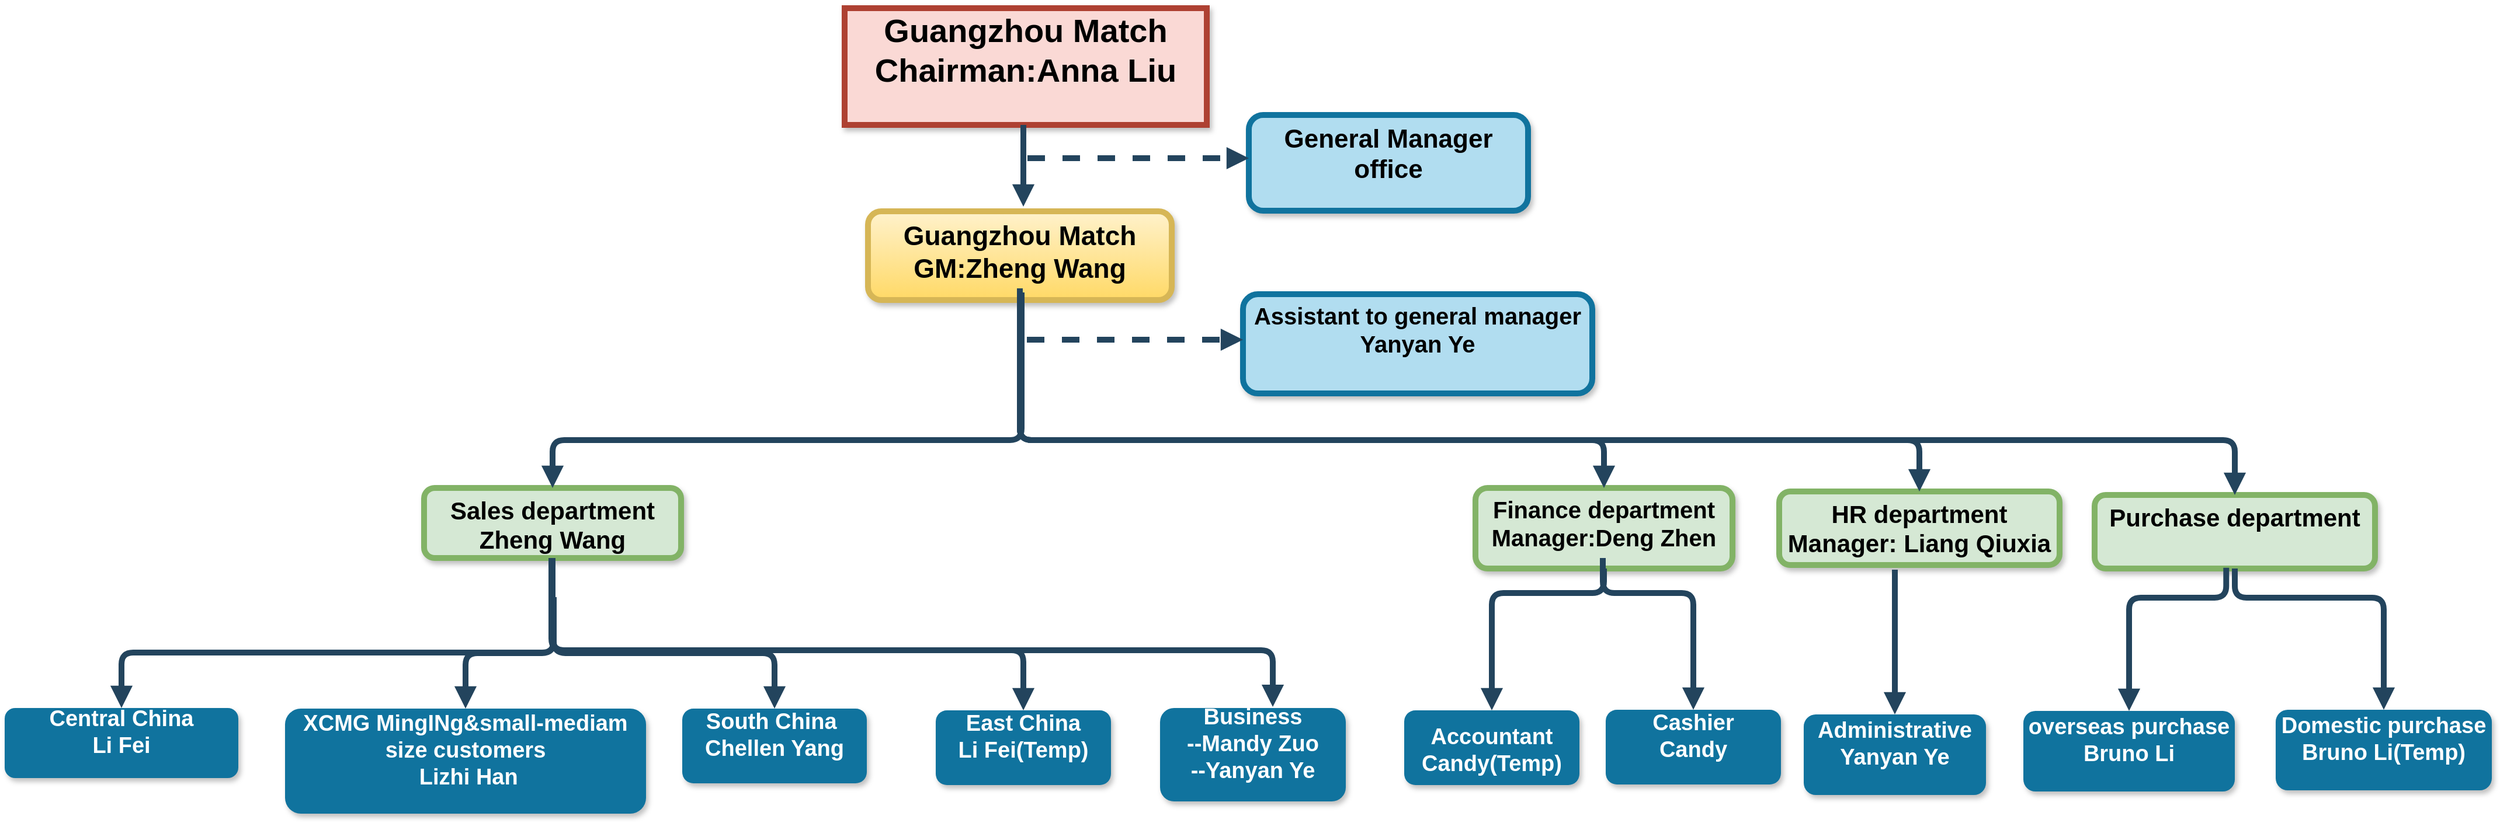 <mxfile version="10.6.7" type="github"><diagram name="1" id="97916047-d0de-89f5-080d-49f4d83e522f"><mxGraphModel dx="3010.5" dy="697" grid="1" gridSize="10" guides="1" tooltips="1" connect="1" arrows="1" fold="1" page="1" pageScale="1.5" pageWidth="1169" pageHeight="827" background="#ffffff" math="0" shadow="0"><root><mxCell id="0"/><mxCell id="1" parent="0"/><mxCell id="2" value="Guangzhou Match&#10;Chairman:Anna Liu&#10;" style="rounded=1;fillColor=#fad9d5;strokeColor=#ae4132;shadow=1;fontStyle=1;fontSize=28;strokeWidth=5;arcSize=0;" parent="1" vertex="1"><mxGeometry x="620" y="20" width="310" height="100" as="geometry"/></mxCell><mxCell id="3" value="Sales department&#10;Zheng Wang" style="rounded=1;fillColor=#d5e8d4;strokeColor=#82b366;shadow=1;fontStyle=1;fontSize=21;strokeWidth=5;verticalAlign=top;" parent="1" vertex="1"><mxGeometry x="260" y="431" width="220" height="60" as="geometry"/></mxCell><mxCell id="4" value="Central China&#10;Li Fei&#10;" style="rounded=1;fillColor=#10739E;strokeColor=none;shadow=1;gradientColor=none;fontStyle=1;fontColor=#FFFFFF;fontSize=19;strokeWidth=5;" parent="1" vertex="1"><mxGeometry x="-99" y="619.5" width="200" height="60" as="geometry"/></mxCell><mxCell id="5" value="XCMG MingINg&amp;small-mediam &#10;size customers&#10; Lizhi Han&#10;" style="rounded=1;fillColor=#10739E;strokeColor=none;shadow=1;gradientColor=none;fontStyle=1;fontColor=#FFFFFF;fontSize=19;strokeWidth=5;" parent="1" vertex="1"><mxGeometry x="141" y="620" width="309" height="90" as="geometry"/></mxCell><mxCell id="6" value="South China &#10;Chellen Yang&#10;" style="rounded=1;fillColor=#10739E;strokeColor=none;shadow=1;gradientColor=none;fontStyle=1;fontColor=#FFFFFF;fontSize=19;strokeWidth=5;" parent="1" vertex="1"><mxGeometry x="481" y="620" width="158" height="64" as="geometry"/></mxCell><mxCell id="29" value="" style="edgeStyle=elbowEdgeStyle;elbow=vertical;strokeWidth=5;endArrow=block;endFill=1;fontStyle=1;strokeColor=#23445D;fontSize=19;" parent="1" edge="1"><mxGeometry x="23" y="19" width="100" height="100" as="geometry"><mxPoint x="773" y="120" as="sourcePoint"/><mxPoint x="773" y="190" as="targetPoint"/></mxGeometry></mxCell><mxCell id="30" value="" style="edgeStyle=elbowEdgeStyle;elbow=vertical;strokeWidth=5;endArrow=block;endFill=1;fontStyle=1;strokeColor=#23445D;fontSize=19;" parent="1" target="5" edge="1"><mxGeometry x="-379" y="284.5" width="100" height="100" as="geometry"><mxPoint x="371" y="524.5" as="sourcePoint"/><mxPoint x="-279" y="284.5" as="targetPoint"/></mxGeometry></mxCell><mxCell id="31" value="" style="edgeStyle=elbowEdgeStyle;elbow=vertical;strokeWidth=5;endArrow=block;endFill=1;fontStyle=1;strokeColor=#23445D;fontSize=19;" parent="1" target="4" edge="1"><mxGeometry x="-379" y="284.5" width="100" height="100" as="geometry"><mxPoint x="371" y="524.5" as="sourcePoint"/><mxPoint x="-279" y="284.5" as="targetPoint"/></mxGeometry></mxCell><mxCell id="32" value="" style="edgeStyle=elbowEdgeStyle;elbow=vertical;strokeWidth=5;endArrow=block;endFill=1;fontStyle=1;strokeColor=#23445D;fontSize=19;" parent="1" target="6" edge="1"><mxGeometry x="-379" y="284.5" width="100" height="100" as="geometry"><mxPoint x="371" y="524.5" as="sourcePoint"/><mxPoint x="-279" y="284.5" as="targetPoint"/></mxGeometry></mxCell><mxCell id="bB43mdlPSlxs7Xjt_7sb-55" value="East China&#10;Li Fei(Temp)&#10;" style="rounded=1;fillColor=#10739E;strokeColor=none;shadow=1;gradientColor=none;fontStyle=1;fontColor=#FFFFFF;fontSize=19;strokeWidth=5;" vertex="1" parent="1"><mxGeometry x="698" y="621.5" width="150" height="64" as="geometry"/></mxCell><mxCell id="bB43mdlPSlxs7Xjt_7sb-56" value="Business&#10;--Mandy Zuo&#10;--Yanyan Ye&#10;" style="rounded=1;fillColor=#10739E;strokeColor=none;shadow=1;gradientColor=none;fontStyle=1;fontColor=#FFFFFF;fontSize=19;align=center;verticalAlign=middle;strokeWidth=5;" vertex="1" parent="1"><mxGeometry x="890" y="619.5" width="159" height="80" as="geometry"/></mxCell><mxCell id="bB43mdlPSlxs7Xjt_7sb-63" value="" style="edgeStyle=elbowEdgeStyle;elbow=vertical;strokeWidth=5;endArrow=block;endFill=1;fontStyle=1;strokeColor=#23445D;entryX=0.5;entryY=0;entryDx=0;entryDy=0;fontSize=19;" edge="1" parent="1" target="bB43mdlPSlxs7Xjt_7sb-55"><mxGeometry x="-369" y="294.5" width="100" height="100" as="geometry"><mxPoint x="369" y="491" as="sourcePoint"/><mxPoint x="570" y="585" as="targetPoint"/><Array as="points"><mxPoint x="600" y="570"/><mxPoint x="589" y="551"/></Array></mxGeometry></mxCell><mxCell id="bB43mdlPSlxs7Xjt_7sb-66" value="" style="edgeStyle=elbowEdgeStyle;elbow=vertical;strokeWidth=5;endArrow=block;endFill=1;fontStyle=1;strokeColor=#23445D;entryX=0.607;entryY=-0.012;entryDx=0;entryDy=0;entryPerimeter=0;exitX=0.5;exitY=1;exitDx=0;exitDy=0;fontSize=19;" edge="1" parent="1" source="3" target="bB43mdlPSlxs7Xjt_7sb-56"><mxGeometry x="-359" y="304.5" width="100" height="100" as="geometry"><mxPoint x="371" y="509" as="sourcePoint"/><mxPoint x="783.429" y="587.714" as="targetPoint"/><Array as="points"><mxPoint x="680" y="570"/><mxPoint x="939" y="549"/></Array></mxGeometry></mxCell><mxCell id="bB43mdlPSlxs7Xjt_7sb-67" value="Guangzhou Match&#10;GM:Zheng Wang&#10;" style="rounded=1;fillColor=#fff2cc;strokeColor=#d6b656;shadow=1;gradientColor=#ffd966;fontStyle=1;fontSize=23;strokeWidth=5;verticalAlign=top;" vertex="1" parent="1"><mxGeometry x="640" y="194" width="260" height="76" as="geometry"/></mxCell><mxCell id="bB43mdlPSlxs7Xjt_7sb-73" value="General Manager&#10;office&#10;" style="rounded=1;fillColor=#b1ddf0;strokeColor=#10739e;shadow=1;fontStyle=1;fontSize=22;strokeWidth=5;verticalAlign=top;" vertex="1" parent="1"><mxGeometry x="966" y="111.5" width="239" height="82" as="geometry"/></mxCell><mxCell id="bB43mdlPSlxs7Xjt_7sb-75" value="" style="edgeStyle=elbowEdgeStyle;elbow=vertical;strokeWidth=5;endArrow=block;endFill=1;fontStyle=1;strokeColor=#23445D;entryX=0.5;entryY=0;entryDx=0;entryDy=0;fontSize=19;" edge="1" parent="1" target="3"><mxGeometry x="21.5" y="163.5" width="100" height="100" as="geometry"><mxPoint x="771.5" y="263.5" as="sourcePoint"/><mxPoint x="779" y="320" as="targetPoint"/><Array as="points"><mxPoint x="670" y="390"/></Array></mxGeometry></mxCell><mxCell id="7" value="Assistant to general manager&#10;Yanyan Ye&#10;" style="rounded=1;fillColor=#b1ddf0;strokeColor=#10739e;shadow=1;fontStyle=1;fontSize=20;strokeWidth=5;verticalAlign=top;" parent="1" vertex="1"><mxGeometry x="961" y="265" width="299" height="85" as="geometry"/></mxCell><mxCell id="bB43mdlPSlxs7Xjt_7sb-79" value="" style="edgeStyle=elbowEdgeStyle;elbow=vertical;strokeWidth=5;endArrow=block;endFill=1;fontStyle=1;dashed=1;strokeColor=#23445D;fontSize=19;" edge="1" parent="1" target="7"><mxGeometry x="26" y="19" width="100" height="100" as="geometry"><mxPoint x="776" y="304" as="sourcePoint"/><mxPoint x="1040" y="290" as="targetPoint"/><Array as="points"/></mxGeometry></mxCell><mxCell id="bB43mdlPSlxs7Xjt_7sb-80" value="" style="edgeStyle=elbowEdgeStyle;elbow=vertical;strokeWidth=5;endArrow=block;endFill=1;fontStyle=1;dashed=1;strokeColor=#23445D;fontSize=19;" edge="1" parent="1" target="bB43mdlPSlxs7Xjt_7sb-73"><mxGeometry x="26.5" y="-136.5" width="100" height="100" as="geometry"><mxPoint x="776.5" y="148.5" as="sourcePoint"/><mxPoint x="910" y="160" as="targetPoint"/><Array as="points"/></mxGeometry></mxCell><mxCell id="bB43mdlPSlxs7Xjt_7sb-83" value="Finance department&#10;Manager:Deng Zhen&#10;" style="rounded=1;fillColor=#d5e8d4;strokeColor=#82b366;shadow=1;fontStyle=1;fontSize=20;strokeWidth=5;verticalAlign=top;" vertex="1" parent="1"><mxGeometry x="1160" y="431" width="220" height="69" as="geometry"/></mxCell><mxCell id="bB43mdlPSlxs7Xjt_7sb-84" value="HR department&#10;Manager: Liang Qiuxia&#10;" style="rounded=1;fillColor=#d5e8d4;strokeColor=#82b366;shadow=1;fontStyle=1;fontSize=21;strokeWidth=5;verticalAlign=top;" vertex="1" parent="1"><mxGeometry x="1420" y="434" width="240" height="63" as="geometry"/></mxCell><mxCell id="bB43mdlPSlxs7Xjt_7sb-85" value="Purchase department" style="rounded=1;fillColor=#d5e8d4;strokeColor=#82b366;shadow=1;fontStyle=1;fontSize=21;strokeWidth=5;verticalAlign=top;" vertex="1" parent="1"><mxGeometry x="1690" y="437" width="240" height="63" as="geometry"/></mxCell><mxCell id="bB43mdlPSlxs7Xjt_7sb-86" value="overseas purchase&#10;Bruno Li&#10;" style="rounded=1;fillColor=#10739E;strokeColor=none;shadow=1;gradientColor=none;fontStyle=1;fontColor=#FFFFFF;fontSize=19;strokeWidth=5;" vertex="1" parent="1"><mxGeometry x="1629" y="622" width="181" height="69" as="geometry"/></mxCell><mxCell id="bB43mdlPSlxs7Xjt_7sb-88" value="Domestic purchase&#10;Bruno Li(Temp)&#10;" style="rounded=1;fillColor=#10739E;strokeColor=none;shadow=1;gradientColor=none;fontStyle=1;fontColor=#FFFFFF;fontSize=19;strokeWidth=5;" vertex="1" parent="1"><mxGeometry x="1845" y="621" width="185" height="69" as="geometry"/></mxCell><mxCell id="bB43mdlPSlxs7Xjt_7sb-89" value="Administrative&#10;Yanyan Ye&#10;" style="rounded=1;fillColor=#10739E;strokeColor=none;shadow=1;gradientColor=none;fontStyle=1;fontColor=#FFFFFF;fontSize=19;strokeWidth=5;" vertex="1" parent="1"><mxGeometry x="1441" y="625" width="156" height="69" as="geometry"/></mxCell><mxCell id="bB43mdlPSlxs7Xjt_7sb-90" value="Accountant&#10;Candy(Temp)" style="rounded=1;fillColor=#10739E;strokeColor=none;shadow=1;gradientColor=none;fontStyle=1;fontColor=#FFFFFF;fontSize=19;strokeWidth=5;" vertex="1" parent="1"><mxGeometry x="1099" y="621.5" width="150" height="64" as="geometry"/></mxCell><mxCell id="bB43mdlPSlxs7Xjt_7sb-91" value="Cashier&#10;Candy&#10;" style="rounded=1;fillColor=#10739E;strokeColor=none;shadow=1;gradientColor=none;fontStyle=1;fontColor=#FFFFFF;fontSize=19;strokeWidth=5;" vertex="1" parent="1"><mxGeometry x="1271.5" y="621" width="150" height="64" as="geometry"/></mxCell><mxCell id="bB43mdlPSlxs7Xjt_7sb-92" value="" style="edgeStyle=elbowEdgeStyle;elbow=vertical;strokeWidth=5;endArrow=block;endFill=1;fontStyle=1;strokeColor=#23445D;entryX=0.5;entryY=0;entryDx=0;entryDy=0;exitX=0.5;exitY=1;exitDx=0;exitDy=0;fontSize=19;" edge="1" parent="1" source="bB43mdlPSlxs7Xjt_7sb-83" target="bB43mdlPSlxs7Xjt_7sb-90"><mxGeometry x="-75.5" y="276.5" width="100" height="100" as="geometry"><mxPoint x="654.071" y="463.143" as="sourcePoint"/><mxPoint x="1269.786" y="546" as="targetPoint"/><Array as="points"><mxPoint x="1222.5" y="521"/></Array></mxGeometry></mxCell><mxCell id="bB43mdlPSlxs7Xjt_7sb-93" value="" style="edgeStyle=elbowEdgeStyle;elbow=vertical;strokeWidth=5;endArrow=block;endFill=1;fontStyle=1;strokeColor=#23445D;entryX=0.5;entryY=0;entryDx=0;entryDy=0;fontSize=19;" edge="1" parent="1" target="bB43mdlPSlxs7Xjt_7sb-91"><mxGeometry x="-65.5" y="286.5" width="100" height="100" as="geometry"><mxPoint x="1269" y="491" as="sourcePoint"/><mxPoint x="1153.429" y="582.571" as="targetPoint"/><Array as="points"><mxPoint x="1259" y="521"/><mxPoint x="1232.5" y="531"/></Array></mxGeometry></mxCell><mxCell id="bB43mdlPSlxs7Xjt_7sb-95" value="" style="edgeStyle=elbowEdgeStyle;elbow=vertical;strokeWidth=5;endArrow=block;endFill=1;fontStyle=1;strokeColor=#23445D;fontSize=19;" edge="1" parent="1" target="bB43mdlPSlxs7Xjt_7sb-89"><mxGeometry x="-55.5" y="296.5" width="100" height="100" as="geometry"><mxPoint x="1519" y="501" as="sourcePoint"/><mxPoint x="1356.286" y="585.429" as="targetPoint"/><Array as="points"><mxPoint x="1269" y="531"/><mxPoint x="1242.5" y="541"/></Array></mxGeometry></mxCell><mxCell id="bB43mdlPSlxs7Xjt_7sb-97" value="" style="edgeStyle=elbowEdgeStyle;elbow=vertical;strokeWidth=5;endArrow=block;endFill=1;fontStyle=1;strokeColor=#23445D;entryX=0.5;entryY=0;entryDx=0;entryDy=0;exitX=0.5;exitY=1;exitDx=0;exitDy=0;fontSize=19;" edge="1" parent="1" target="bB43mdlPSlxs7Xjt_7sb-86"><mxGeometry x="463.714" y="280.5" width="100" height="100" as="geometry"><mxPoint x="1802.643" y="499.429" as="sourcePoint"/><mxPoint x="1712.643" y="580.857" as="targetPoint"/><Array as="points"><mxPoint x="1761.714" y="525"/></Array></mxGeometry></mxCell><mxCell id="bB43mdlPSlxs7Xjt_7sb-98" value="" style="edgeStyle=elbowEdgeStyle;elbow=vertical;strokeWidth=5;endArrow=block;endFill=1;fontStyle=1;strokeColor=#23445D;fontSize=19;" edge="1" parent="1" target="bB43mdlPSlxs7Xjt_7sb-88"><mxGeometry x="473.714" y="290.5" width="100" height="100" as="geometry"><mxPoint x="1810" y="500" as="sourcePoint"/><mxPoint x="1885.5" y="579.429" as="targetPoint"/><Array as="points"><mxPoint x="1798.214" y="525"/><mxPoint x="1771.714" y="535"/></Array></mxGeometry></mxCell><mxCell id="bB43mdlPSlxs7Xjt_7sb-104" value="" style="edgeStyle=elbowEdgeStyle;elbow=vertical;strokeWidth=5;endArrow=block;endFill=1;fontStyle=1;strokeColor=#23445D;fontSize=19;" edge="1" parent="1" target="bB43mdlPSlxs7Xjt_7sb-83"><mxGeometry x="31.5" y="173.5" width="100" height="100" as="geometry"><mxPoint x="770" y="260" as="sourcePoint"/><mxPoint x="380.167" y="440.333" as="targetPoint"/><Array as="points"><mxPoint x="1020" y="390"/></Array></mxGeometry></mxCell><mxCell id="bB43mdlPSlxs7Xjt_7sb-105" value="" style="edgeStyle=elbowEdgeStyle;elbow=vertical;strokeWidth=5;endArrow=block;endFill=1;fontStyle=1;strokeColor=#23445D;fontSize=19;" edge="1" parent="1" target="bB43mdlPSlxs7Xjt_7sb-84"><mxGeometry x="41.5" y="183.5" width="100" height="100" as="geometry"><mxPoint x="770" y="270" as="sourcePoint"/><mxPoint x="390.167" y="450.333" as="targetPoint"/><Array as="points"><mxPoint x="1160" y="390"/></Array></mxGeometry></mxCell><mxCell id="bB43mdlPSlxs7Xjt_7sb-106" value="" style="edgeStyle=elbowEdgeStyle;elbow=vertical;strokeWidth=5;endArrow=block;endFill=1;fontStyle=1;strokeColor=#23445D;fontSize=19;" edge="1" parent="1" target="bB43mdlPSlxs7Xjt_7sb-85"><mxGeometry x="51.5" y="193.5" width="100" height="100" as="geometry"><mxPoint x="770" y="270" as="sourcePoint"/><mxPoint x="400.167" y="460.333" as="targetPoint"/><Array as="points"><mxPoint x="1290" y="390"/></Array></mxGeometry></mxCell></root></mxGraphModel></diagram></mxfile>